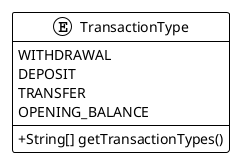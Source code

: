 @startuml
!theme plain
skinparam classAttributeIconSize 0
Enum TransactionType {
WITHDRAWAL
DEPOSIT
TRANSFER
OPENING_BALANCE
__
+ String[] getTransactionTypes()
}
@enduml
